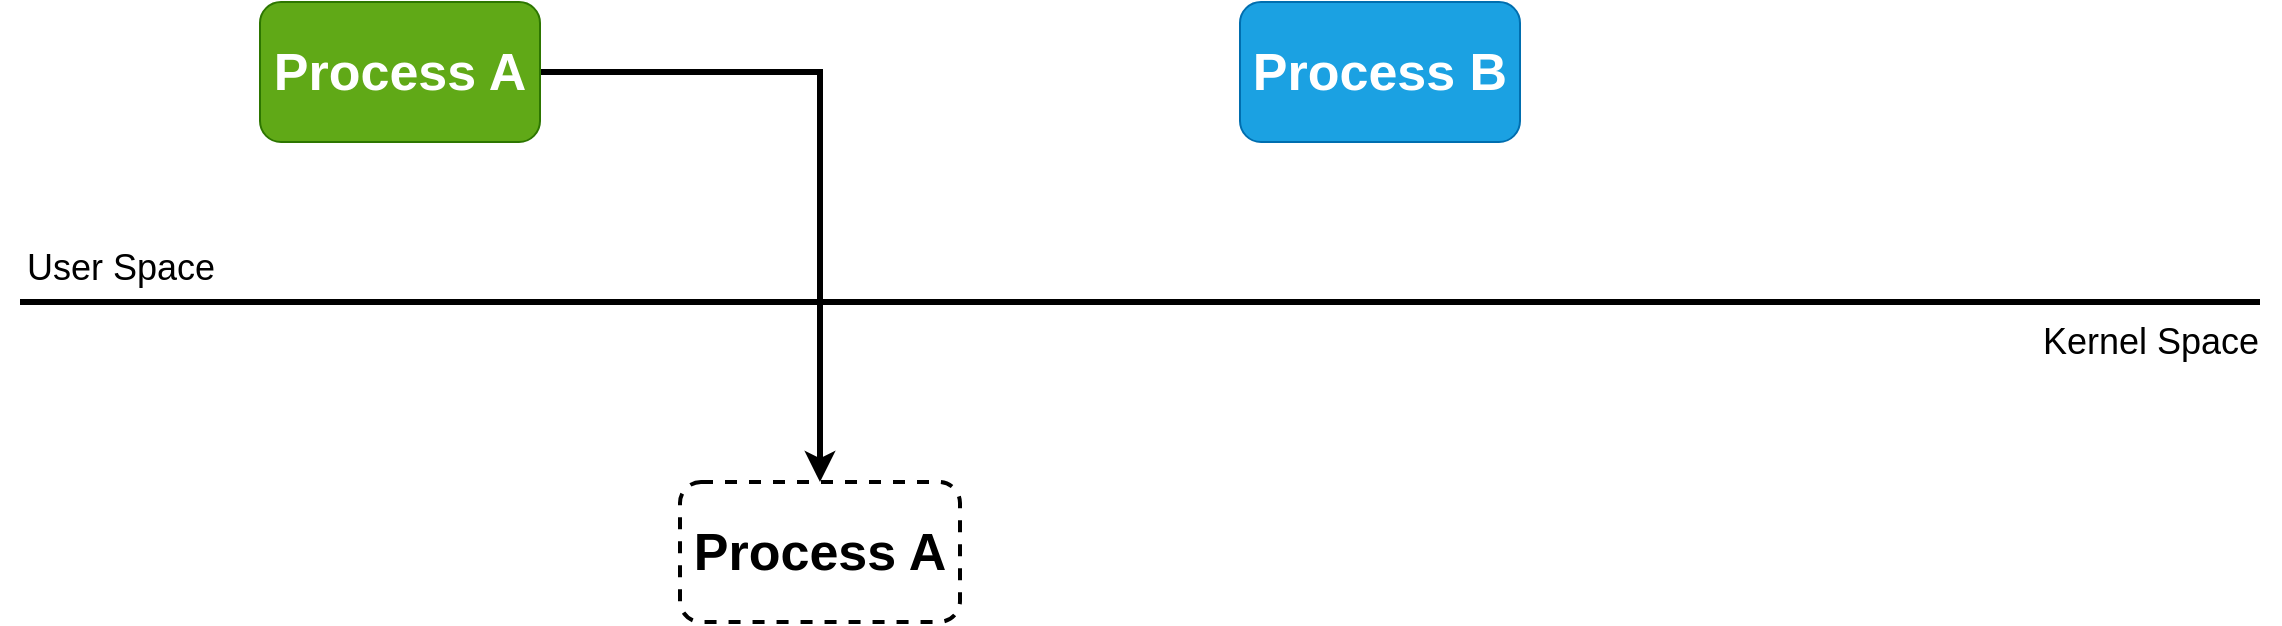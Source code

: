 <mxfile version="20.2.1" type="github">
  <diagram id="RlK4eOglbqxfFXshm7mn" name="第 1 页">
    <mxGraphModel dx="1219" dy="1056" grid="1" gridSize="10" guides="1" tooltips="1" connect="1" arrows="1" fold="1" page="1" pageScale="1" pageWidth="1169" pageHeight="1654" math="0" shadow="0">
      <root>
        <mxCell id="0" />
        <mxCell id="1" parent="0" />
        <mxCell id="qbdrgHgY3PGsCr69W33U-11" style="edgeStyle=orthogonalEdgeStyle;rounded=0;orthogonalLoop=1;jettySize=auto;html=1;entryX=0.5;entryY=0;entryDx=0;entryDy=0;fontSize=18;strokeWidth=3;" edge="1" parent="1" source="qbdrgHgY3PGsCr69W33U-2" target="qbdrgHgY3PGsCr69W33U-9">
          <mxGeometry relative="1" as="geometry" />
        </mxCell>
        <mxCell id="qbdrgHgY3PGsCr69W33U-2" value="&lt;b&gt;&lt;font style=&quot;font-size: 26px;&quot;&gt;Process A&lt;/font&gt;&lt;/b&gt;" style="rounded=1;whiteSpace=wrap;html=1;fillColor=#60a917;fontColor=#ffffff;strokeColor=#2D7600;" vertex="1" parent="1">
          <mxGeometry x="150" y="410" width="140" height="70" as="geometry" />
        </mxCell>
        <mxCell id="qbdrgHgY3PGsCr69W33U-5" value="&lt;b&gt;&lt;font style=&quot;font-size: 26px;&quot;&gt;Process B&lt;/font&gt;&lt;/b&gt;" style="rounded=1;whiteSpace=wrap;html=1;fillColor=#1ba1e2;fontColor=#ffffff;strokeColor=#006EAF;" vertex="1" parent="1">
          <mxGeometry x="640" y="410" width="140" height="70" as="geometry" />
        </mxCell>
        <mxCell id="qbdrgHgY3PGsCr69W33U-6" value="" style="endArrow=none;html=1;rounded=0;fontSize=26;strokeWidth=3;" edge="1" parent="1">
          <mxGeometry width="50" height="50" relative="1" as="geometry">
            <mxPoint x="30" y="560" as="sourcePoint" />
            <mxPoint x="1150" y="560" as="targetPoint" />
          </mxGeometry>
        </mxCell>
        <mxCell id="qbdrgHgY3PGsCr69W33U-7" value="&lt;span style=&quot;font-size: 18px;&quot;&gt;User Space&lt;/span&gt;" style="text;html=1;align=center;verticalAlign=middle;resizable=0;points=[];autosize=1;strokeColor=none;fillColor=none;fontSize=26;" vertex="1" parent="1">
          <mxGeometry x="20" y="520" width="120" height="40" as="geometry" />
        </mxCell>
        <mxCell id="qbdrgHgY3PGsCr69W33U-8" value="Kernel Space" style="text;html=1;align=center;verticalAlign=middle;resizable=0;points=[];autosize=1;strokeColor=none;fillColor=none;fontSize=18;" vertex="1" parent="1">
          <mxGeometry x="1030" y="560" width="130" height="40" as="geometry" />
        </mxCell>
        <mxCell id="qbdrgHgY3PGsCr69W33U-9" value="&lt;b&gt;&lt;font style=&quot;font-size: 26px;&quot;&gt;Process A&lt;/font&gt;&lt;/b&gt;" style="rounded=1;whiteSpace=wrap;html=1;dashed=1;strokeWidth=2;" vertex="1" parent="1">
          <mxGeometry x="360" y="650" width="140" height="70" as="geometry" />
        </mxCell>
      </root>
    </mxGraphModel>
  </diagram>
</mxfile>

